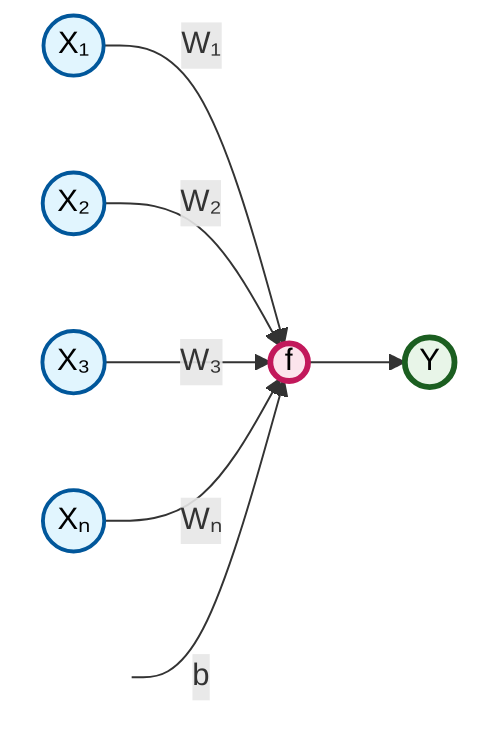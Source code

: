graph LR
    %% Input nodes
    X1((X₁))
    X2((X₂))
    X3((X₃))
    Xn((Xₙ))
    
    %% Bias input
    B[ ]
    
    %% Neuron function node (integration + activation)
    F((f))
    
    %% Output
    Y((Y))
    
    %% Connections with weights
    X1 -->|W₁| F
    X2 -->|W₂| F
    X3 -->|W₃| F
    Xn -->|Wₙ| F
    
    %% Bias connection
    B -->|b| F
    
    %% Function to output
    F --> Y
    
    %% Styling
    classDef inputNode fill:#e1f5fe,stroke:#01579b,stroke-width:2px,color:#000000
    classDef biasNode fill:none,stroke:none,color:#000000
    classDef neuronNode fill:#fce4ec,stroke:#c2185b,stroke-width:3px,color:#000000
    classDef outputNode fill:#e8f5e8,stroke:#1b5e20,stroke-width:3px,color:#000000
    
    class X1,X2,X3,Xn inputNode
    class B biasNode
    class F neuronNode
    class Y outputNode